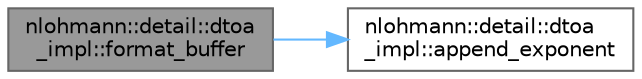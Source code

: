 digraph "nlohmann::detail::dtoa_impl::format_buffer"
{
 // LATEX_PDF_SIZE
  bgcolor="transparent";
  edge [fontname=Helvetica,fontsize=10,labelfontname=Helvetica,labelfontsize=10];
  node [fontname=Helvetica,fontsize=10,shape=box,height=0.2,width=0.4];
  rankdir="LR";
  Node1 [label="nlohmann::detail::dtoa\l_impl::format_buffer",height=0.2,width=0.4,color="gray40", fillcolor="grey60", style="filled", fontcolor="black",tooltip="prettify v = buf * 10^decimal_exponent"];
  Node1 -> Node2 [color="steelblue1",style="solid"];
  Node2 [label="nlohmann::detail::dtoa\l_impl::append_exponent",height=0.2,width=0.4,color="grey40", fillcolor="white", style="filled",URL="$a00479.html#a78ad745d14b79fc65714c9938981faf6",tooltip="appends a decimal representation of e to buf"];
}
